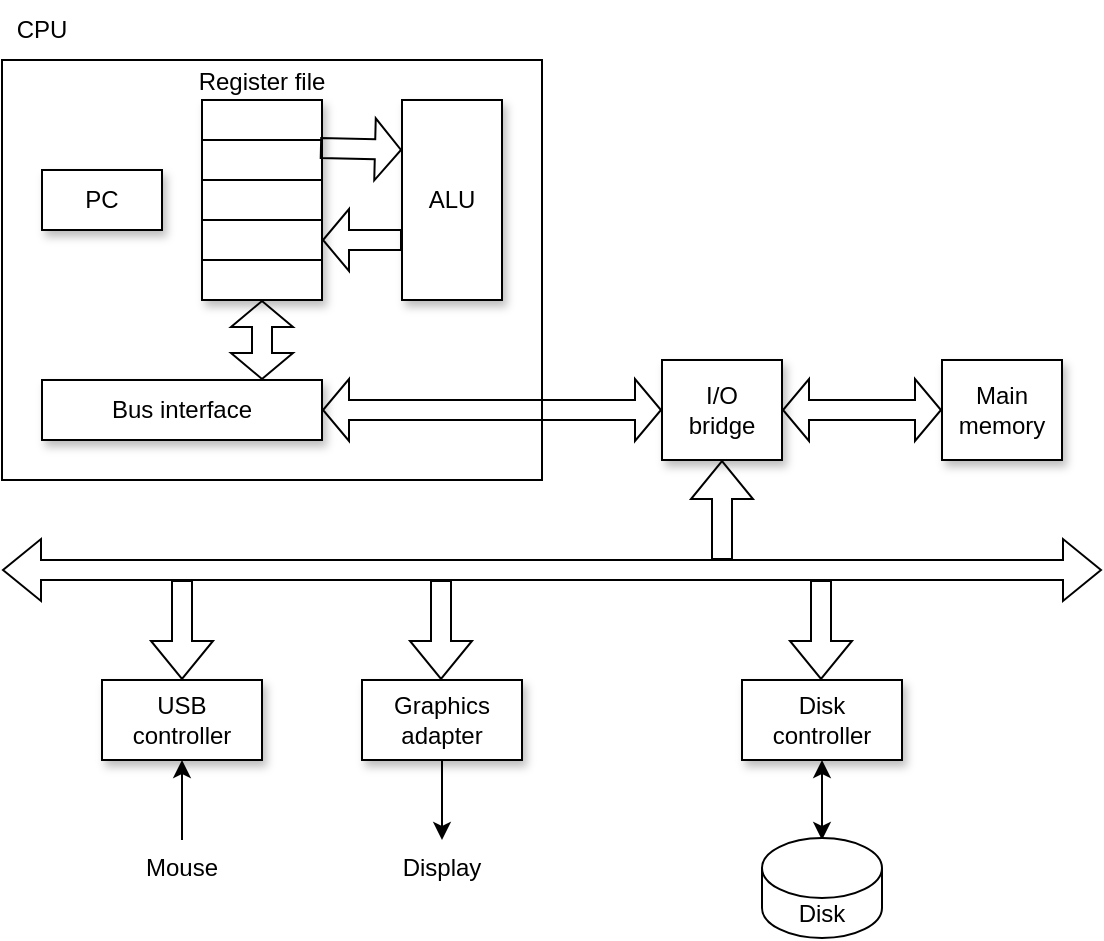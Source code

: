 <mxfile version="21.3.7" type="github">
  <diagram name="Page-1" id="YLBHLtmHv3EPnzO0F1Ap">
    <mxGraphModel dx="1226" dy="678" grid="1" gridSize="10" guides="1" tooltips="1" connect="1" arrows="1" fold="1" page="1" pageScale="1" pageWidth="850" pageHeight="1100" math="0" shadow="0">
      <root>
        <mxCell id="0" />
        <mxCell id="1" parent="0" />
        <mxCell id="IRONhRn8OpuStv1zahXF-1" value="" style="rounded=0;whiteSpace=wrap;html=1;fillColor=none;" vertex="1" parent="1">
          <mxGeometry x="110" y="123" width="270" height="210" as="geometry" />
        </mxCell>
        <mxCell id="IRONhRn8OpuStv1zahXF-2" value="PC" style="rounded=0;whiteSpace=wrap;html=1;shadow=1;" vertex="1" parent="1">
          <mxGeometry x="130" y="178" width="60" height="30" as="geometry" />
        </mxCell>
        <mxCell id="IRONhRn8OpuStv1zahXF-3" value="" style="shape=table;startSize=0;container=1;collapsible=0;childLayout=tableLayout;shadow=1;" vertex="1" parent="1">
          <mxGeometry x="210" y="143" width="60" height="100" as="geometry" />
        </mxCell>
        <mxCell id="IRONhRn8OpuStv1zahXF-4" value="" style="shape=tableRow;horizontal=0;startSize=0;swimlaneHead=0;swimlaneBody=0;strokeColor=inherit;top=0;left=0;bottom=0;right=0;collapsible=0;dropTarget=0;fillColor=none;points=[[0,0.5],[1,0.5]];portConstraint=eastwest;" vertex="1" parent="IRONhRn8OpuStv1zahXF-3">
          <mxGeometry width="60" height="20" as="geometry" />
        </mxCell>
        <mxCell id="IRONhRn8OpuStv1zahXF-5" value="" style="shape=partialRectangle;html=1;whiteSpace=wrap;connectable=0;strokeColor=inherit;overflow=hidden;fillColor=none;top=0;left=0;bottom=0;right=0;pointerEvents=1;" vertex="1" parent="IRONhRn8OpuStv1zahXF-4">
          <mxGeometry width="60" height="20" as="geometry">
            <mxRectangle width="60" height="20" as="alternateBounds" />
          </mxGeometry>
        </mxCell>
        <mxCell id="IRONhRn8OpuStv1zahXF-6" value="" style="shape=tableRow;horizontal=0;startSize=0;swimlaneHead=0;swimlaneBody=0;strokeColor=inherit;top=0;left=0;bottom=0;right=0;collapsible=0;dropTarget=0;fillColor=none;points=[[0,0.5],[1,0.5]];portConstraint=eastwest;" vertex="1" parent="IRONhRn8OpuStv1zahXF-3">
          <mxGeometry y="20" width="60" height="20" as="geometry" />
        </mxCell>
        <mxCell id="IRONhRn8OpuStv1zahXF-7" value="" style="shape=partialRectangle;html=1;whiteSpace=wrap;connectable=0;strokeColor=inherit;overflow=hidden;fillColor=none;top=0;left=0;bottom=0;right=0;pointerEvents=1;" vertex="1" parent="IRONhRn8OpuStv1zahXF-6">
          <mxGeometry width="60" height="20" as="geometry">
            <mxRectangle width="60" height="20" as="alternateBounds" />
          </mxGeometry>
        </mxCell>
        <mxCell id="IRONhRn8OpuStv1zahXF-8" value="" style="shape=tableRow;horizontal=0;startSize=0;swimlaneHead=0;swimlaneBody=0;strokeColor=inherit;top=0;left=0;bottom=0;right=0;collapsible=0;dropTarget=0;fillColor=none;points=[[0,0.5],[1,0.5]];portConstraint=eastwest;" vertex="1" parent="IRONhRn8OpuStv1zahXF-3">
          <mxGeometry y="40" width="60" height="20" as="geometry" />
        </mxCell>
        <mxCell id="IRONhRn8OpuStv1zahXF-9" value="" style="shape=partialRectangle;html=1;whiteSpace=wrap;connectable=0;strokeColor=inherit;overflow=hidden;fillColor=none;top=0;left=0;bottom=0;right=0;pointerEvents=1;" vertex="1" parent="IRONhRn8OpuStv1zahXF-8">
          <mxGeometry width="60" height="20" as="geometry">
            <mxRectangle width="60" height="20" as="alternateBounds" />
          </mxGeometry>
        </mxCell>
        <mxCell id="IRONhRn8OpuStv1zahXF-10" value="" style="shape=tableRow;horizontal=0;startSize=0;swimlaneHead=0;swimlaneBody=0;strokeColor=inherit;top=0;left=0;bottom=0;right=0;collapsible=0;dropTarget=0;fillColor=none;points=[[0,0.5],[1,0.5]];portConstraint=eastwest;" vertex="1" parent="IRONhRn8OpuStv1zahXF-3">
          <mxGeometry y="60" width="60" height="20" as="geometry" />
        </mxCell>
        <mxCell id="IRONhRn8OpuStv1zahXF-11" value="" style="shape=partialRectangle;html=1;whiteSpace=wrap;connectable=0;strokeColor=inherit;overflow=hidden;fillColor=none;top=0;left=0;bottom=0;right=0;pointerEvents=1;" vertex="1" parent="IRONhRn8OpuStv1zahXF-10">
          <mxGeometry width="60" height="20" as="geometry">
            <mxRectangle width="60" height="20" as="alternateBounds" />
          </mxGeometry>
        </mxCell>
        <mxCell id="IRONhRn8OpuStv1zahXF-12" value="" style="shape=tableRow;horizontal=0;startSize=0;swimlaneHead=0;swimlaneBody=0;strokeColor=inherit;top=0;left=0;bottom=0;right=0;collapsible=0;dropTarget=0;fillColor=none;points=[[0,0.5],[1,0.5]];portConstraint=eastwest;" vertex="1" parent="IRONhRn8OpuStv1zahXF-3">
          <mxGeometry y="80" width="60" height="20" as="geometry" />
        </mxCell>
        <mxCell id="IRONhRn8OpuStv1zahXF-13" value="" style="shape=partialRectangle;html=1;whiteSpace=wrap;connectable=0;strokeColor=inherit;overflow=hidden;fillColor=none;top=0;left=0;bottom=0;right=0;pointerEvents=1;" vertex="1" parent="IRONhRn8OpuStv1zahXF-12">
          <mxGeometry width="60" height="20" as="geometry">
            <mxRectangle width="60" height="20" as="alternateBounds" />
          </mxGeometry>
        </mxCell>
        <mxCell id="IRONhRn8OpuStv1zahXF-14" value="ALU" style="rounded=0;whiteSpace=wrap;html=1;shadow=1;" vertex="1" parent="1">
          <mxGeometry x="310" y="143" width="50" height="100" as="geometry" />
        </mxCell>
        <mxCell id="IRONhRn8OpuStv1zahXF-15" value="Bus interface" style="rounded=0;whiteSpace=wrap;html=1;shadow=1;" vertex="1" parent="1">
          <mxGeometry x="130" y="283" width="140" height="30" as="geometry" />
        </mxCell>
        <mxCell id="IRONhRn8OpuStv1zahXF-16" value="&lt;div&gt;I/O&lt;/div&gt;&lt;div&gt;bridge&lt;br&gt;&lt;/div&gt;" style="rounded=0;whiteSpace=wrap;html=1;shadow=1;" vertex="1" parent="1">
          <mxGeometry x="440" y="273" width="60" height="50" as="geometry" />
        </mxCell>
        <mxCell id="IRONhRn8OpuStv1zahXF-17" value="&lt;div&gt;Main&lt;/div&gt;&lt;div&gt;memory&lt;br&gt;&lt;/div&gt;" style="rounded=0;whiteSpace=wrap;html=1;shadow=1;" vertex="1" parent="1">
          <mxGeometry x="580" y="273" width="60" height="50" as="geometry" />
        </mxCell>
        <mxCell id="IRONhRn8OpuStv1zahXF-18" value="" style="shape=flexArrow;endArrow=classic;startArrow=classic;html=1;rounded=0;" edge="1" parent="1">
          <mxGeometry width="100" height="100" relative="1" as="geometry">
            <mxPoint x="110" y="378" as="sourcePoint" />
            <mxPoint x="660" y="378" as="targetPoint" />
          </mxGeometry>
        </mxCell>
        <mxCell id="IRONhRn8OpuStv1zahXF-19" value="&lt;div&gt;USB&lt;/div&gt;&lt;div&gt;controller&lt;br&gt;&lt;/div&gt;" style="rounded=0;whiteSpace=wrap;html=1;shadow=1;" vertex="1" parent="1">
          <mxGeometry x="160" y="433" width="80" height="40" as="geometry" />
        </mxCell>
        <mxCell id="IRONhRn8OpuStv1zahXF-22" value="&lt;div&gt;Graphics&lt;/div&gt;&lt;div&gt;adapter&lt;br&gt;&lt;/div&gt;" style="rounded=0;whiteSpace=wrap;html=1;shadow=1;" vertex="1" parent="1">
          <mxGeometry x="290" y="433" width="80" height="40" as="geometry" />
        </mxCell>
        <mxCell id="IRONhRn8OpuStv1zahXF-23" value="&lt;div&gt;Disk&lt;/div&gt;&lt;div&gt;controller&lt;br&gt;&lt;/div&gt;" style="rounded=0;whiteSpace=wrap;html=1;shadow=1;" vertex="1" parent="1">
          <mxGeometry x="480" y="433" width="80" height="40" as="geometry" />
        </mxCell>
        <mxCell id="IRONhRn8OpuStv1zahXF-24" value="" style="shape=flexArrow;endArrow=classic;html=1;rounded=0;entryX=0;entryY=0.25;entryDx=0;entryDy=0;exitX=0.983;exitY=0.2;exitDx=0;exitDy=0;exitPerimeter=0;endSize=4;startSize=4;" edge="1" parent="1" source="IRONhRn8OpuStv1zahXF-6" target="IRONhRn8OpuStv1zahXF-14">
          <mxGeometry width="50" height="50" relative="1" as="geometry">
            <mxPoint x="410" y="443" as="sourcePoint" />
            <mxPoint x="460" y="393" as="targetPoint" />
          </mxGeometry>
        </mxCell>
        <mxCell id="IRONhRn8OpuStv1zahXF-25" value="" style="shape=flexArrow;endArrow=classic;html=1;rounded=0;entryX=1;entryY=0.5;entryDx=0;entryDy=0;endSize=4;startSize=4;" edge="1" parent="1" target="IRONhRn8OpuStv1zahXF-10">
          <mxGeometry width="50" height="50" relative="1" as="geometry">
            <mxPoint x="310" y="213" as="sourcePoint" />
            <mxPoint x="460" y="393" as="targetPoint" />
          </mxGeometry>
        </mxCell>
        <mxCell id="IRONhRn8OpuStv1zahXF-27" value="" style="endArrow=classic;startArrow=classic;html=1;rounded=0;entryX=0.5;entryY=1;entryDx=0;entryDy=0;exitX=0.5;exitY=0;exitDx=0;exitDy=0;exitPerimeter=0;" edge="1" parent="1" target="IRONhRn8OpuStv1zahXF-23">
          <mxGeometry width="50" height="50" relative="1" as="geometry">
            <mxPoint x="520" y="513" as="sourcePoint" />
            <mxPoint x="440" y="413" as="targetPoint" />
          </mxGeometry>
        </mxCell>
        <mxCell id="IRONhRn8OpuStv1zahXF-33" value="" style="endArrow=classic;html=1;rounded=0;entryX=0.5;entryY=1;entryDx=0;entryDy=0;exitX=0.5;exitY=0;exitDx=0;exitDy=0;exitPerimeter=0;" edge="1" parent="1" target="IRONhRn8OpuStv1zahXF-19">
          <mxGeometry width="50" height="50" relative="1" as="geometry">
            <mxPoint x="200" y="513" as="sourcePoint" />
            <mxPoint x="460" y="423" as="targetPoint" />
          </mxGeometry>
        </mxCell>
        <mxCell id="IRONhRn8OpuStv1zahXF-35" value="" style="endArrow=classic;html=1;rounded=0;exitX=0.5;exitY=1;exitDx=0;exitDy=0;entryX=0.5;entryY=0;entryDx=0;entryDy=0;" edge="1" parent="1" source="IRONhRn8OpuStv1zahXF-22">
          <mxGeometry width="50" height="50" relative="1" as="geometry">
            <mxPoint x="410" y="473" as="sourcePoint" />
            <mxPoint x="330" y="513" as="targetPoint" />
          </mxGeometry>
        </mxCell>
        <mxCell id="IRONhRn8OpuStv1zahXF-36" value="" style="shape=flexArrow;endArrow=classic;html=1;rounded=0;entryX=0.5;entryY=0;entryDx=0;entryDy=0;" edge="1" parent="1" target="IRONhRn8OpuStv1zahXF-19">
          <mxGeometry width="50" height="50" relative="1" as="geometry">
            <mxPoint x="200" y="383" as="sourcePoint" />
            <mxPoint x="460" y="403" as="targetPoint" />
          </mxGeometry>
        </mxCell>
        <mxCell id="IRONhRn8OpuStv1zahXF-37" value="" style="shape=flexArrow;endArrow=classic;html=1;rounded=0;entryX=0.5;entryY=0;entryDx=0;entryDy=0;" edge="1" parent="1">
          <mxGeometry width="50" height="50" relative="1" as="geometry">
            <mxPoint x="329.5" y="383" as="sourcePoint" />
            <mxPoint x="329.5" y="433" as="targetPoint" />
          </mxGeometry>
        </mxCell>
        <mxCell id="IRONhRn8OpuStv1zahXF-39" value="" style="shape=flexArrow;endArrow=classic;html=1;rounded=0;entryX=0.5;entryY=0;entryDx=0;entryDy=0;" edge="1" parent="1">
          <mxGeometry width="50" height="50" relative="1" as="geometry">
            <mxPoint x="519.5" y="383" as="sourcePoint" />
            <mxPoint x="519.5" y="433" as="targetPoint" />
          </mxGeometry>
        </mxCell>
        <mxCell id="IRONhRn8OpuStv1zahXF-40" value="" style="shape=flexArrow;endArrow=classic;html=1;rounded=0;entryX=0.5;entryY=1;entryDx=0;entryDy=0;" edge="1" parent="1" target="IRONhRn8OpuStv1zahXF-16">
          <mxGeometry width="50" height="50" relative="1" as="geometry">
            <mxPoint x="470" y="373" as="sourcePoint" />
            <mxPoint x="460" y="403" as="targetPoint" />
          </mxGeometry>
        </mxCell>
        <mxCell id="IRONhRn8OpuStv1zahXF-41" value="" style="shape=flexArrow;endArrow=classic;startArrow=classic;html=1;rounded=0;entryX=0;entryY=0.5;entryDx=0;entryDy=0;exitX=1;exitY=0.5;exitDx=0;exitDy=0;endSize=4;startSize=4;" edge="1" parent="1" source="IRONhRn8OpuStv1zahXF-16" target="IRONhRn8OpuStv1zahXF-17">
          <mxGeometry width="100" height="100" relative="1" as="geometry">
            <mxPoint x="390" y="483" as="sourcePoint" />
            <mxPoint x="490" y="383" as="targetPoint" />
          </mxGeometry>
        </mxCell>
        <mxCell id="IRONhRn8OpuStv1zahXF-42" value="" style="shape=flexArrow;endArrow=classic;startArrow=classic;html=1;rounded=0;entryX=0;entryY=0.5;entryDx=0;entryDy=0;exitX=1;exitY=0.5;exitDx=0;exitDy=0;endSize=4;startSize=4;strokeColor=default;" edge="1" parent="1" source="IRONhRn8OpuStv1zahXF-15" target="IRONhRn8OpuStv1zahXF-16">
          <mxGeometry width="100" height="100" relative="1" as="geometry">
            <mxPoint x="390" y="483" as="sourcePoint" />
            <mxPoint x="490" y="383" as="targetPoint" />
          </mxGeometry>
        </mxCell>
        <mxCell id="IRONhRn8OpuStv1zahXF-43" value="" style="shape=flexArrow;endArrow=classic;startArrow=classic;html=1;rounded=0;entryX=0.5;entryY=1;entryDx=0;entryDy=0;endSize=4;startSize=4;" edge="1" parent="1" target="IRONhRn8OpuStv1zahXF-3">
          <mxGeometry width="100" height="100" relative="1" as="geometry">
            <mxPoint x="240" y="283" as="sourcePoint" />
            <mxPoint x="490" y="383" as="targetPoint" />
          </mxGeometry>
        </mxCell>
        <mxCell id="IRONhRn8OpuStv1zahXF-44" value="Mouse" style="text;html=1;strokeColor=none;fillColor=none;align=center;verticalAlign=middle;whiteSpace=wrap;rounded=0;" vertex="1" parent="1">
          <mxGeometry x="170" y="512" width="60" height="30" as="geometry" />
        </mxCell>
        <mxCell id="IRONhRn8OpuStv1zahXF-45" value="Display" style="text;html=1;strokeColor=none;fillColor=none;align=center;verticalAlign=middle;whiteSpace=wrap;rounded=0;" vertex="1" parent="1">
          <mxGeometry x="300" y="512" width="60" height="30" as="geometry" />
        </mxCell>
        <mxCell id="IRONhRn8OpuStv1zahXF-46" value="Disk" style="shape=cylinder3;whiteSpace=wrap;html=1;boundedLbl=1;backgroundOutline=1;size=15;" vertex="1" parent="1">
          <mxGeometry x="490" y="512" width="60" height="50" as="geometry" />
        </mxCell>
        <mxCell id="IRONhRn8OpuStv1zahXF-47" value="Register file" style="text;html=1;strokeColor=none;fillColor=none;align=center;verticalAlign=middle;whiteSpace=wrap;rounded=0;" vertex="1" parent="1">
          <mxGeometry x="205" y="119" width="70" height="30" as="geometry" />
        </mxCell>
        <mxCell id="IRONhRn8OpuStv1zahXF-48" value="CPU" style="text;html=1;strokeColor=none;fillColor=none;align=center;verticalAlign=middle;whiteSpace=wrap;rounded=0;" vertex="1" parent="1">
          <mxGeometry x="110" y="93" width="40" height="30" as="geometry" />
        </mxCell>
      </root>
    </mxGraphModel>
  </diagram>
</mxfile>
